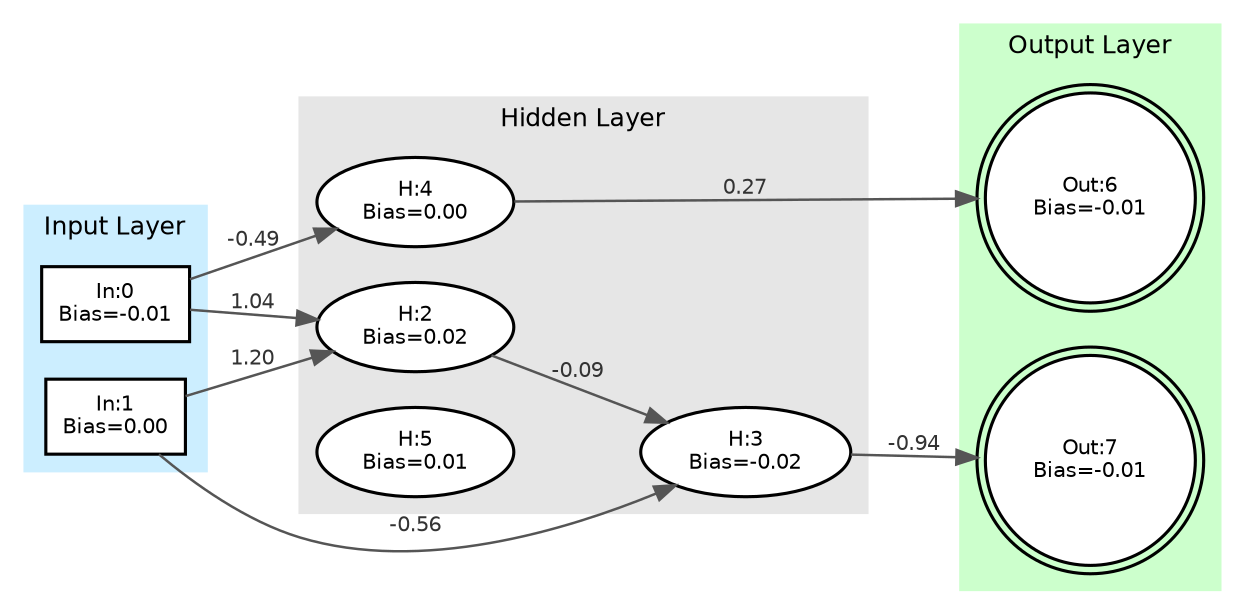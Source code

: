 digraph Minet {
    // Use left-to-right orientation
    rankdir=LR;
    graph [layout=dot, fontname="Helvetica", fontsize=12];
    node [fontname="Helvetica", fontsize=10];
    edge [fontname="Helvetica", fontsize=10];

    subgraph cluster_inputs {
        style=filled;
        color="#cceeff";
        penwidth=1.5;
        label="Input Layer";
        labelloc="top";
        labeljust="center";
        rank=same;
        neuron_0 [shape=box, style=filled, fillcolor=white, penwidth=1.5, label="In:0\nBias=-0.01"];
        neuron_1 [shape=box, style=filled, fillcolor=white, penwidth=1.5, label="In:1\nBias=0.00"];
    }

    subgraph cluster_hidden {
        style=filled;
        color="#e6e6e6";
        penwidth=1.5;
        label="Hidden Layer";
        labelloc="top";
        labeljust="center";
        neuron_2 [shape=ellipse, style=filled, fillcolor=white, penwidth=1.5, label="H:2\nBias=0.02"];
        neuron_3 [shape=ellipse, style=filled, fillcolor=white, penwidth=1.5, label="H:3\nBias=-0.02"];
        neuron_4 [shape=ellipse, style=filled, fillcolor=white, penwidth=1.5, label="H:4\nBias=0.00"];
        neuron_5 [shape=ellipse, style=filled, fillcolor=white, penwidth=1.5, label="H:5\nBias=0.01"];
    }

    subgraph cluster_outputs {
        style=filled;
        color="#ccffcc";
        penwidth=1.5;
        label="Output Layer";
        labelloc="top";
        labeljust="center";
        rank=same;
        neuron_6 [shape=doublecircle, style=filled, fillcolor=white, penwidth=1.5, label="Out:6\nBias=-0.01"];
        neuron_7 [shape=doublecircle, style=filled, fillcolor=white, penwidth=1.5, label="Out:7\nBias=-0.01"];
    }

    // Edges
    edge [color="#555555", penwidth=1.2];
    neuron_0 -> neuron_4 [label="-0.49", fontcolor="#333333"];
    neuron_0 -> neuron_2 [label="1.04", fontcolor="#333333"];
    neuron_1 -> neuron_2 [label="1.20", fontcolor="#333333"];
    neuron_1 -> neuron_3 [label="-0.56", fontcolor="#333333"];
    neuron_2 -> neuron_3 [label="-0.09", fontcolor="#333333"];
    neuron_3 -> neuron_7 [label="-0.94", fontcolor="#333333"];
    neuron_4 -> neuron_6 [label="0.27", fontcolor="#333333"];
}
